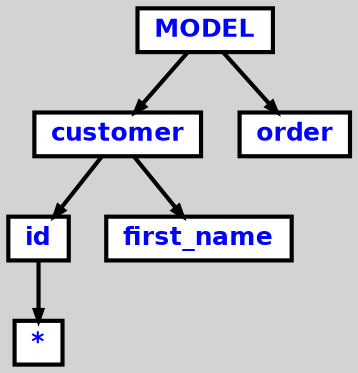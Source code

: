 digraph {

	ordering=out;
	ranksep=.4;
	bgcolor="lightgrey"; node [shape=box, fixedsize=false, fontsize=12, fontname="Helvetica-bold", fontcolor="blue"
		width=.25, height=.25, color="black", fillcolor="white", style="filled, solid, bold"];
	edge [arrowsize=.5, color="black", style="bold"]

  n0 [label="MODEL"];
  n1 [label="customer"];
  n1 [label="customer"];
  n2 [label="id"];
  n2 [label="id"];
  n3 [label="*"];
  n4 [label="first_name"];
  n5 [label="order"];

  n0 -> n1 // "MODEL" -> "customer"
  n1 -> n2 // "customer" -> "id"
  n2 -> n3 // "id" -> "*"
  n1 -> n4 // "customer" -> "first_name"
  n0 -> n5 // "MODEL" -> "order"

}

